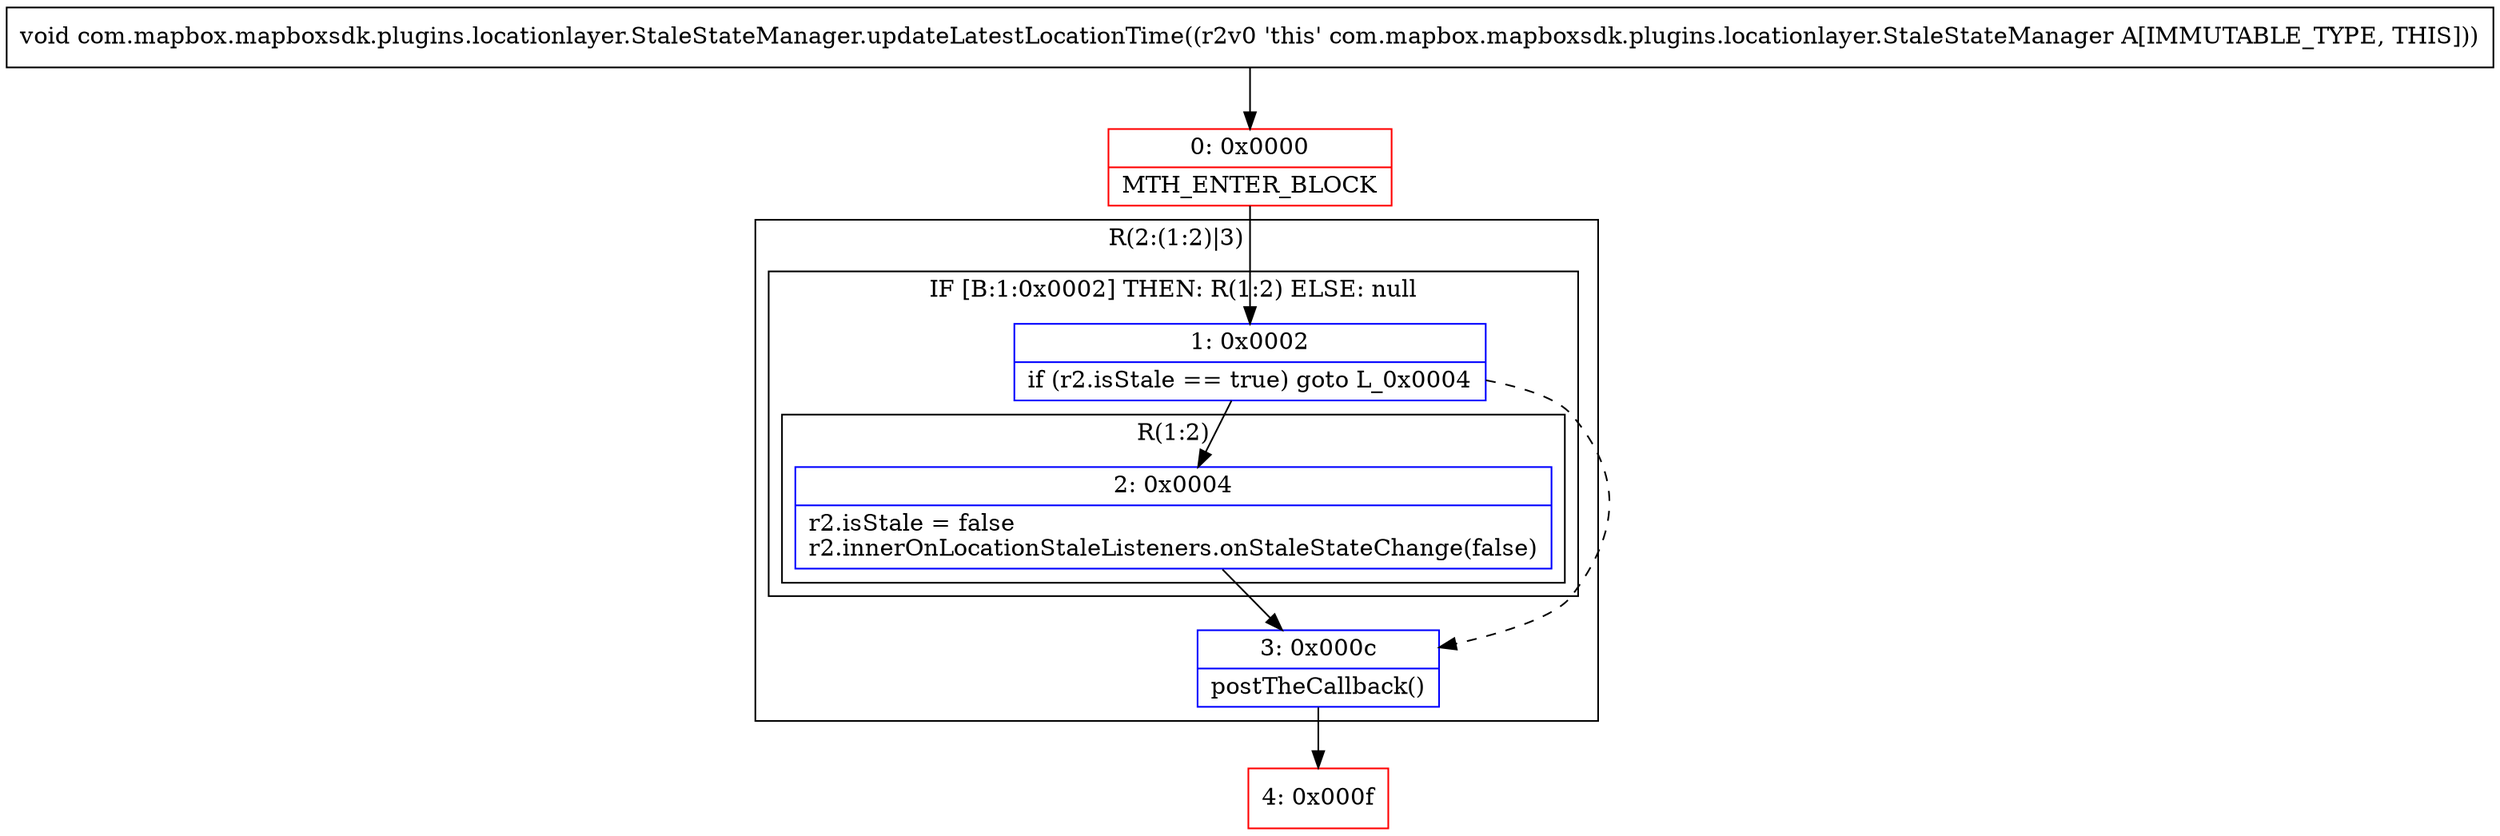 digraph "CFG forcom.mapbox.mapboxsdk.plugins.locationlayer.StaleStateManager.updateLatestLocationTime()V" {
subgraph cluster_Region_2961666 {
label = "R(2:(1:2)|3)";
node [shape=record,color=blue];
subgraph cluster_IfRegion_137756821 {
label = "IF [B:1:0x0002] THEN: R(1:2) ELSE: null";
node [shape=record,color=blue];
Node_1 [shape=record,label="{1\:\ 0x0002|if (r2.isStale == true) goto L_0x0004\l}"];
subgraph cluster_Region_320071177 {
label = "R(1:2)";
node [shape=record,color=blue];
Node_2 [shape=record,label="{2\:\ 0x0004|r2.isStale = false\lr2.innerOnLocationStaleListeners.onStaleStateChange(false)\l}"];
}
}
Node_3 [shape=record,label="{3\:\ 0x000c|postTheCallback()\l}"];
}
Node_0 [shape=record,color=red,label="{0\:\ 0x0000|MTH_ENTER_BLOCK\l}"];
Node_4 [shape=record,color=red,label="{4\:\ 0x000f}"];
MethodNode[shape=record,label="{void com.mapbox.mapboxsdk.plugins.locationlayer.StaleStateManager.updateLatestLocationTime((r2v0 'this' com.mapbox.mapboxsdk.plugins.locationlayer.StaleStateManager A[IMMUTABLE_TYPE, THIS])) }"];
MethodNode -> Node_0;
Node_1 -> Node_2;
Node_1 -> Node_3[style=dashed];
Node_2 -> Node_3;
Node_3 -> Node_4;
Node_0 -> Node_1;
}

